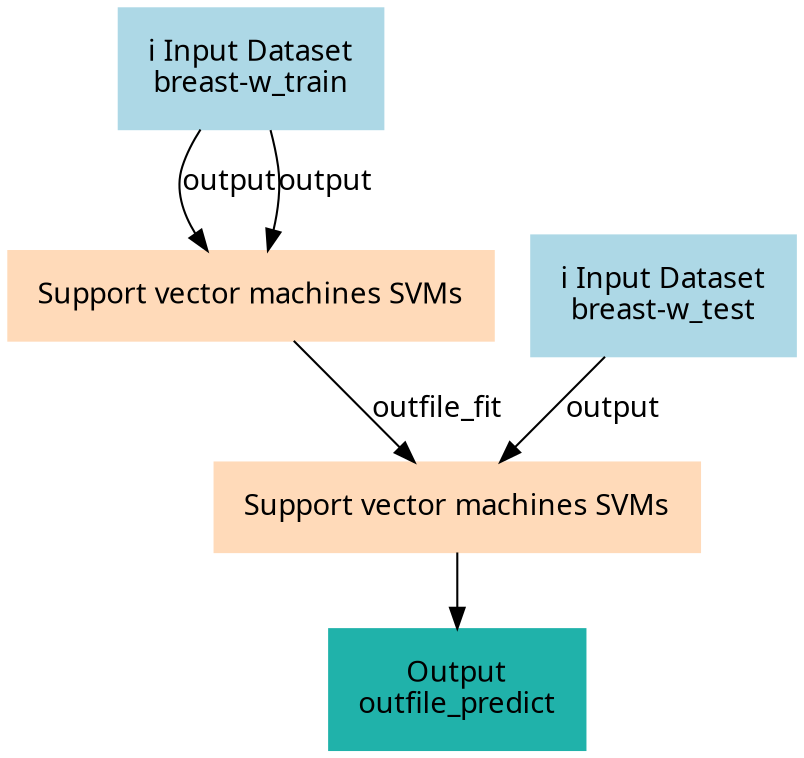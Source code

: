 digraph main {
  node [fontname="Atkinson Hyperlegible", shape=box, color=white,style=filled,color=peachpuff,margin="0.2,0.2"];
  edge [fontname="Atkinson Hyperlegible"];
  0[color=lightblue,label="ℹ️ Input Dataset\nbreast-w_train"]
  1[color=lightblue,label="ℹ️ Input Dataset\nbreast-w_test"]
  2[label="Support vector machines SVMs"]
  0 -> 2 [label="output"]
  0 -> 2 [label="output"]
  3[label="Support vector machines SVMs"]
  1 -> 3 [label="output"]
  2 -> 3 [label="outfile_fit"]
  k03e30bebfc0141848649057c13bb626a[color=lightseagreen,label="Output\noutfile_predict"]
  3 -> k03e30bebfc0141848649057c13bb626a
}